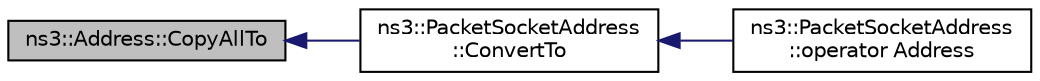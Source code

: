 digraph "ns3::Address::CopyAllTo"
{
  edge [fontname="Helvetica",fontsize="10",labelfontname="Helvetica",labelfontsize="10"];
  node [fontname="Helvetica",fontsize="10",shape=record];
  rankdir="LR";
  Node1 [label="ns3::Address::CopyAllTo",height=0.2,width=0.4,color="black", fillcolor="grey75", style="filled", fontcolor="black"];
  Node1 -> Node2 [dir="back",color="midnightblue",fontsize="10",style="solid"];
  Node2 [label="ns3::PacketSocketAddress\l::ConvertTo",height=0.2,width=0.4,color="black", fillcolor="white", style="filled",URL="$d7/d64/classns3_1_1PacketSocketAddress.html#a9f4e994ecfa502b4913861adc28343ce",tooltip="Convert an instance of this class to a polymorphic Address instance. "];
  Node2 -> Node3 [dir="back",color="midnightblue",fontsize="10",style="solid"];
  Node3 [label="ns3::PacketSocketAddress\l::operator Address",height=0.2,width=0.4,color="black", fillcolor="white", style="filled",URL="$d7/d64/classns3_1_1PacketSocketAddress.html#a8ffc5275ef5ec37d68120d4de3ffe87a"];
}
